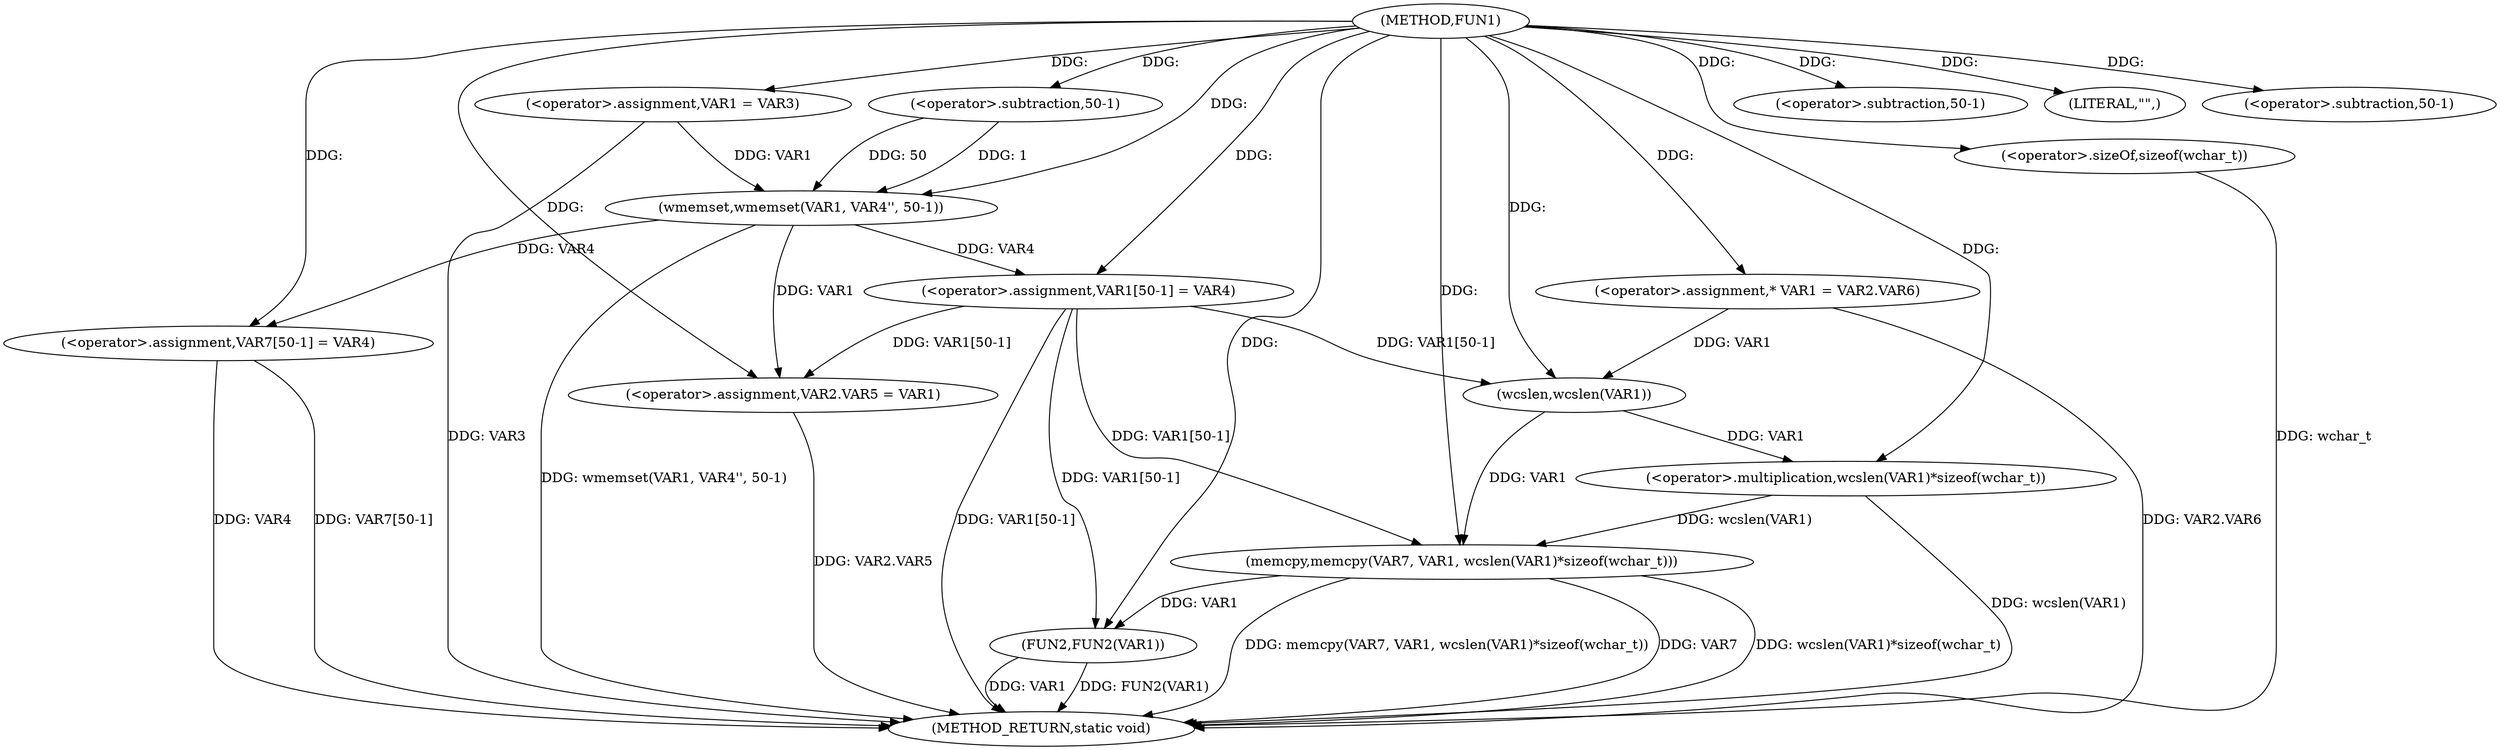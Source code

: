 digraph FUN1 {  
"1000100" [label = "(METHOD,FUN1)" ]
"1000152" [label = "(METHOD_RETURN,static void)" ]
"1000105" [label = "(<operator>.assignment,VAR1 = VAR3)" ]
"1000108" [label = "(wmemset,wmemset(VAR1, VAR4'', 50-1))" ]
"1000111" [label = "(<operator>.subtraction,50-1)" ]
"1000114" [label = "(<operator>.assignment,VAR1[50-1] = VAR4)" ]
"1000117" [label = "(<operator>.subtraction,50-1)" ]
"1000121" [label = "(<operator>.assignment,VAR2.VAR5 = VAR1)" ]
"1000128" [label = "(<operator>.assignment,* VAR1 = VAR2.VAR6)" ]
"1000134" [label = "(LITERAL,\"\",)" ]
"1000135" [label = "(memcpy,memcpy(VAR7, VAR1, wcslen(VAR1)*sizeof(wchar_t)))" ]
"1000138" [label = "(<operator>.multiplication,wcslen(VAR1)*sizeof(wchar_t))" ]
"1000139" [label = "(wcslen,wcslen(VAR1))" ]
"1000141" [label = "(<operator>.sizeOf,sizeof(wchar_t))" ]
"1000143" [label = "(<operator>.assignment,VAR7[50-1] = VAR4)" ]
"1000146" [label = "(<operator>.subtraction,50-1)" ]
"1000150" [label = "(FUN2,FUN2(VAR1))" ]
  "1000128" -> "1000152"  [ label = "DDG: VAR2.VAR6"] 
  "1000141" -> "1000152"  [ label = "DDG: wchar_t"] 
  "1000108" -> "1000152"  [ label = "DDG: wmemset(VAR1, VAR4'', 50-1)"] 
  "1000143" -> "1000152"  [ label = "DDG: VAR7[50-1]"] 
  "1000143" -> "1000152"  [ label = "DDG: VAR4"] 
  "1000135" -> "1000152"  [ label = "DDG: memcpy(VAR7, VAR1, wcslen(VAR1)*sizeof(wchar_t))"] 
  "1000150" -> "1000152"  [ label = "DDG: FUN2(VAR1)"] 
  "1000105" -> "1000152"  [ label = "DDG: VAR3"] 
  "1000150" -> "1000152"  [ label = "DDG: VAR1"] 
  "1000138" -> "1000152"  [ label = "DDG: wcslen(VAR1)"] 
  "1000114" -> "1000152"  [ label = "DDG: VAR1[50-1]"] 
  "1000135" -> "1000152"  [ label = "DDG: VAR7"] 
  "1000121" -> "1000152"  [ label = "DDG: VAR2.VAR5"] 
  "1000135" -> "1000152"  [ label = "DDG: wcslen(VAR1)*sizeof(wchar_t)"] 
  "1000100" -> "1000105"  [ label = "DDG: "] 
  "1000105" -> "1000108"  [ label = "DDG: VAR1"] 
  "1000100" -> "1000108"  [ label = "DDG: "] 
  "1000111" -> "1000108"  [ label = "DDG: 50"] 
  "1000111" -> "1000108"  [ label = "DDG: 1"] 
  "1000100" -> "1000111"  [ label = "DDG: "] 
  "1000108" -> "1000114"  [ label = "DDG: VAR4"] 
  "1000100" -> "1000114"  [ label = "DDG: "] 
  "1000100" -> "1000117"  [ label = "DDG: "] 
  "1000114" -> "1000121"  [ label = "DDG: VAR1[50-1]"] 
  "1000108" -> "1000121"  [ label = "DDG: VAR1"] 
  "1000100" -> "1000121"  [ label = "DDG: "] 
  "1000100" -> "1000128"  [ label = "DDG: "] 
  "1000100" -> "1000134"  [ label = "DDG: "] 
  "1000100" -> "1000135"  [ label = "DDG: "] 
  "1000139" -> "1000135"  [ label = "DDG: VAR1"] 
  "1000114" -> "1000135"  [ label = "DDG: VAR1[50-1]"] 
  "1000138" -> "1000135"  [ label = "DDG: wcslen(VAR1)"] 
  "1000139" -> "1000138"  [ label = "DDG: VAR1"] 
  "1000128" -> "1000139"  [ label = "DDG: VAR1"] 
  "1000114" -> "1000139"  [ label = "DDG: VAR1[50-1]"] 
  "1000100" -> "1000139"  [ label = "DDG: "] 
  "1000100" -> "1000138"  [ label = "DDG: "] 
  "1000100" -> "1000141"  [ label = "DDG: "] 
  "1000100" -> "1000143"  [ label = "DDG: "] 
  "1000108" -> "1000143"  [ label = "DDG: VAR4"] 
  "1000100" -> "1000146"  [ label = "DDG: "] 
  "1000114" -> "1000150"  [ label = "DDG: VAR1[50-1]"] 
  "1000135" -> "1000150"  [ label = "DDG: VAR1"] 
  "1000100" -> "1000150"  [ label = "DDG: "] 
}
